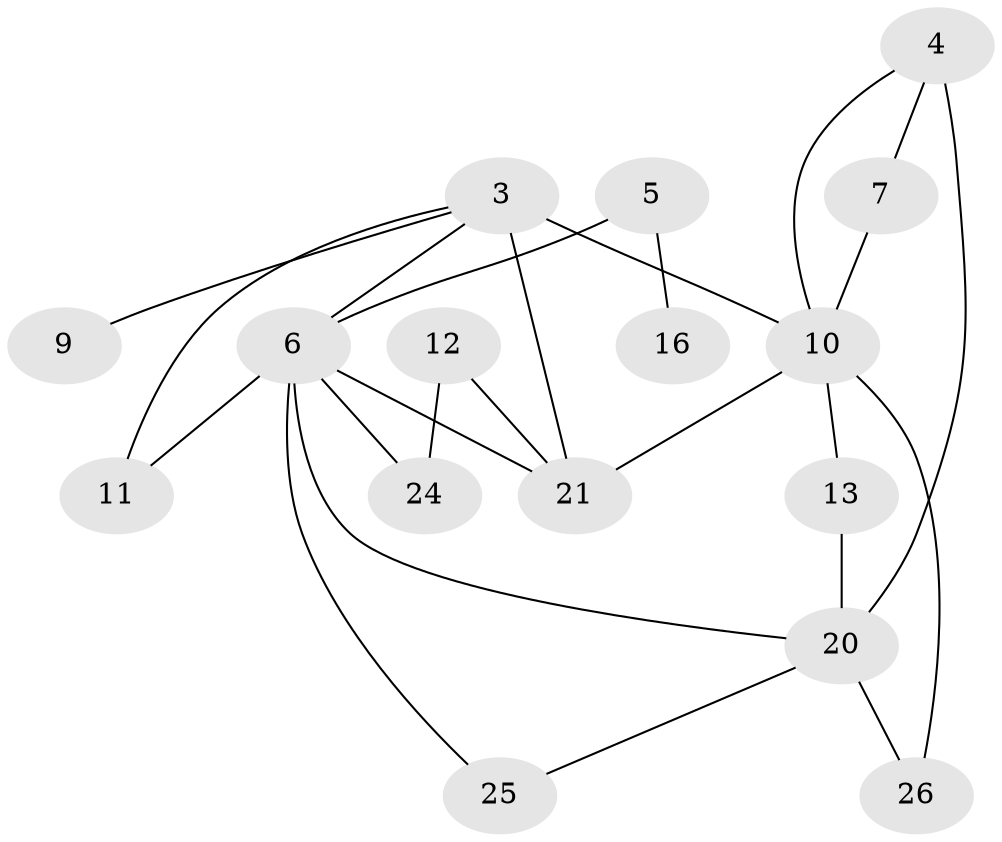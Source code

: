 // original degree distribution, {1: 0.23595505617977527, 3: 0.21348314606741572, 2: 0.2247191011235955, 4: 0.0898876404494382, 0: 0.20224719101123595, 6: 0.033707865168539325}
// Generated by graph-tools (version 1.1) at 2025/48/03/04/25 22:48:09]
// undirected, 16 vertices, 24 edges
graph export_dot {
  node [color=gray90,style=filled];
  3;
  4;
  5;
  6;
  7;
  9;
  10;
  11;
  12;
  13;
  16;
  20;
  21;
  24;
  25;
  26;
  3 -- 6 [weight=1.0];
  3 -- 9 [weight=1.0];
  3 -- 10 [weight=5.0];
  3 -- 11 [weight=1.0];
  3 -- 21 [weight=2.0];
  4 -- 7 [weight=1.0];
  4 -- 10 [weight=1.0];
  4 -- 20 [weight=2.0];
  5 -- 6 [weight=1.0];
  5 -- 16 [weight=1.0];
  6 -- 11 [weight=1.0];
  6 -- 20 [weight=1.0];
  6 -- 21 [weight=2.0];
  6 -- 24 [weight=1.0];
  6 -- 25 [weight=1.0];
  7 -- 10 [weight=1.0];
  10 -- 13 [weight=1.0];
  10 -- 21 [weight=1.0];
  10 -- 26 [weight=1.0];
  12 -- 21 [weight=1.0];
  12 -- 24 [weight=1.0];
  13 -- 20 [weight=2.0];
  20 -- 25 [weight=1.0];
  20 -- 26 [weight=1.0];
}
